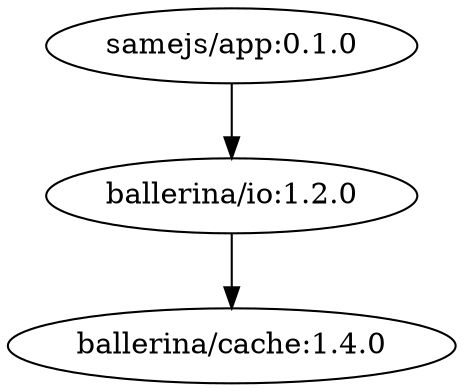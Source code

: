 digraph "example1" {
    "samejs/app:0.1.0" -> "ballerina/io:1.2.0"
    "ballerina/io:1.2.0" -> "ballerina/cache:1.4.0"
}
